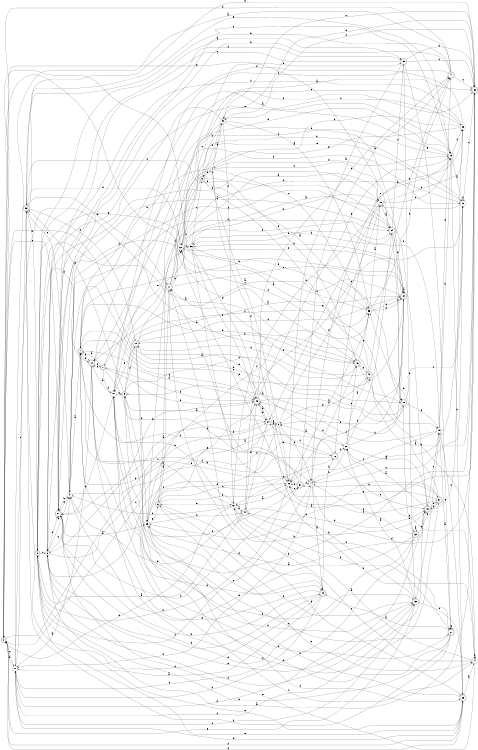 digraph n43_8 {
__start0 [label="" shape="none"];

rankdir=LR;
size="8,5";

s0 [style="rounded,filled", color="black", fillcolor="white" shape="doublecircle", label="0"];
s1 [style="rounded,filled", color="black", fillcolor="white" shape="doublecircle", label="1"];
s2 [style="filled", color="black", fillcolor="white" shape="circle", label="2"];
s3 [style="rounded,filled", color="black", fillcolor="white" shape="doublecircle", label="3"];
s4 [style="filled", color="black", fillcolor="white" shape="circle", label="4"];
s5 [style="filled", color="black", fillcolor="white" shape="circle", label="5"];
s6 [style="rounded,filled", color="black", fillcolor="white" shape="doublecircle", label="6"];
s7 [style="rounded,filled", color="black", fillcolor="white" shape="doublecircle", label="7"];
s8 [style="rounded,filled", color="black", fillcolor="white" shape="doublecircle", label="8"];
s9 [style="rounded,filled", color="black", fillcolor="white" shape="doublecircle", label="9"];
s10 [style="rounded,filled", color="black", fillcolor="white" shape="doublecircle", label="10"];
s11 [style="rounded,filled", color="black", fillcolor="white" shape="doublecircle", label="11"];
s12 [style="rounded,filled", color="black", fillcolor="white" shape="doublecircle", label="12"];
s13 [style="filled", color="black", fillcolor="white" shape="circle", label="13"];
s14 [style="filled", color="black", fillcolor="white" shape="circle", label="14"];
s15 [style="filled", color="black", fillcolor="white" shape="circle", label="15"];
s16 [style="rounded,filled", color="black", fillcolor="white" shape="doublecircle", label="16"];
s17 [style="filled", color="black", fillcolor="white" shape="circle", label="17"];
s18 [style="rounded,filled", color="black", fillcolor="white" shape="doublecircle", label="18"];
s19 [style="filled", color="black", fillcolor="white" shape="circle", label="19"];
s20 [style="filled", color="black", fillcolor="white" shape="circle", label="20"];
s21 [style="rounded,filled", color="black", fillcolor="white" shape="doublecircle", label="21"];
s22 [style="filled", color="black", fillcolor="white" shape="circle", label="22"];
s23 [style="filled", color="black", fillcolor="white" shape="circle", label="23"];
s24 [style="filled", color="black", fillcolor="white" shape="circle", label="24"];
s25 [style="filled", color="black", fillcolor="white" shape="circle", label="25"];
s26 [style="rounded,filled", color="black", fillcolor="white" shape="doublecircle", label="26"];
s27 [style="rounded,filled", color="black", fillcolor="white" shape="doublecircle", label="27"];
s28 [style="filled", color="black", fillcolor="white" shape="circle", label="28"];
s29 [style="rounded,filled", color="black", fillcolor="white" shape="doublecircle", label="29"];
s30 [style="rounded,filled", color="black", fillcolor="white" shape="doublecircle", label="30"];
s31 [style="rounded,filled", color="black", fillcolor="white" shape="doublecircle", label="31"];
s32 [style="rounded,filled", color="black", fillcolor="white" shape="doublecircle", label="32"];
s33 [style="rounded,filled", color="black", fillcolor="white" shape="doublecircle", label="33"];
s34 [style="rounded,filled", color="black", fillcolor="white" shape="doublecircle", label="34"];
s35 [style="filled", color="black", fillcolor="white" shape="circle", label="35"];
s36 [style="filled", color="black", fillcolor="white" shape="circle", label="36"];
s37 [style="rounded,filled", color="black", fillcolor="white" shape="doublecircle", label="37"];
s38 [style="rounded,filled", color="black", fillcolor="white" shape="doublecircle", label="38"];
s39 [style="rounded,filled", color="black", fillcolor="white" shape="doublecircle", label="39"];
s40 [style="filled", color="black", fillcolor="white" shape="circle", label="40"];
s41 [style="rounded,filled", color="black", fillcolor="white" shape="doublecircle", label="41"];
s42 [style="rounded,filled", color="black", fillcolor="white" shape="doublecircle", label="42"];
s43 [style="filled", color="black", fillcolor="white" shape="circle", label="43"];
s44 [style="rounded,filled", color="black", fillcolor="white" shape="doublecircle", label="44"];
s45 [style="rounded,filled", color="black", fillcolor="white" shape="doublecircle", label="45"];
s46 [style="rounded,filled", color="black", fillcolor="white" shape="doublecircle", label="46"];
s47 [style="filled", color="black", fillcolor="white" shape="circle", label="47"];
s48 [style="filled", color="black", fillcolor="white" shape="circle", label="48"];
s49 [style="rounded,filled", color="black", fillcolor="white" shape="doublecircle", label="49"];
s50 [style="filled", color="black", fillcolor="white" shape="circle", label="50"];
s51 [style="filled", color="black", fillcolor="white" shape="circle", label="51"];
s52 [style="rounded,filled", color="black", fillcolor="white" shape="doublecircle", label="52"];
s0 -> s18 [label="a"];
s0 -> s24 [label="b"];
s0 -> s17 [label="c"];
s0 -> s46 [label="d"];
s0 -> s34 [label="e"];
s0 -> s29 [label="f"];
s1 -> s7 [label="a"];
s1 -> s49 [label="b"];
s1 -> s12 [label="c"];
s1 -> s14 [label="d"];
s1 -> s38 [label="e"];
s1 -> s50 [label="f"];
s2 -> s47 [label="a"];
s2 -> s47 [label="b"];
s2 -> s24 [label="c"];
s2 -> s21 [label="d"];
s2 -> s39 [label="e"];
s2 -> s39 [label="f"];
s3 -> s18 [label="a"];
s3 -> s43 [label="b"];
s3 -> s48 [label="c"];
s3 -> s4 [label="d"];
s3 -> s46 [label="e"];
s3 -> s25 [label="f"];
s4 -> s43 [label="a"];
s4 -> s7 [label="b"];
s4 -> s35 [label="c"];
s4 -> s19 [label="d"];
s4 -> s1 [label="e"];
s4 -> s13 [label="f"];
s5 -> s4 [label="a"];
s5 -> s20 [label="b"];
s5 -> s2 [label="c"];
s5 -> s13 [label="d"];
s5 -> s14 [label="e"];
s5 -> s7 [label="f"];
s6 -> s11 [label="a"];
s6 -> s40 [label="b"];
s6 -> s20 [label="c"];
s6 -> s42 [label="d"];
s6 -> s49 [label="e"];
s6 -> s20 [label="f"];
s7 -> s19 [label="a"];
s7 -> s30 [label="b"];
s7 -> s49 [label="c"];
s7 -> s49 [label="d"];
s7 -> s30 [label="e"];
s7 -> s12 [label="f"];
s8 -> s33 [label="a"];
s8 -> s46 [label="b"];
s8 -> s2 [label="c"];
s8 -> s12 [label="d"];
s8 -> s29 [label="e"];
s8 -> s14 [label="f"];
s9 -> s24 [label="a"];
s9 -> s39 [label="b"];
s9 -> s46 [label="c"];
s9 -> s10 [label="d"];
s9 -> s52 [label="e"];
s9 -> s35 [label="f"];
s10 -> s30 [label="a"];
s10 -> s25 [label="b"];
s10 -> s27 [label="c"];
s10 -> s30 [label="d"];
s10 -> s50 [label="e"];
s10 -> s34 [label="f"];
s11 -> s38 [label="a"];
s11 -> s22 [label="b"];
s11 -> s23 [label="c"];
s11 -> s29 [label="d"];
s11 -> s30 [label="e"];
s11 -> s33 [label="f"];
s12 -> s17 [label="a"];
s12 -> s42 [label="b"];
s12 -> s31 [label="c"];
s12 -> s51 [label="d"];
s12 -> s7 [label="e"];
s12 -> s1 [label="f"];
s13 -> s34 [label="a"];
s13 -> s51 [label="b"];
s13 -> s19 [label="c"];
s13 -> s23 [label="d"];
s13 -> s24 [label="e"];
s13 -> s2 [label="f"];
s14 -> s42 [label="a"];
s14 -> s28 [label="b"];
s14 -> s15 [label="c"];
s14 -> s38 [label="d"];
s14 -> s19 [label="e"];
s14 -> s17 [label="f"];
s15 -> s6 [label="a"];
s15 -> s12 [label="b"];
s15 -> s38 [label="c"];
s15 -> s14 [label="d"];
s15 -> s22 [label="e"];
s15 -> s15 [label="f"];
s16 -> s28 [label="a"];
s16 -> s11 [label="b"];
s16 -> s23 [label="c"];
s16 -> s31 [label="d"];
s16 -> s48 [label="e"];
s16 -> s13 [label="f"];
s17 -> s46 [label="a"];
s17 -> s0 [label="b"];
s17 -> s39 [label="c"];
s17 -> s16 [label="d"];
s17 -> s52 [label="e"];
s17 -> s16 [label="f"];
s18 -> s9 [label="a"];
s18 -> s47 [label="b"];
s18 -> s15 [label="c"];
s18 -> s48 [label="d"];
s18 -> s32 [label="e"];
s18 -> s11 [label="f"];
s19 -> s15 [label="a"];
s19 -> s29 [label="b"];
s19 -> s50 [label="c"];
s19 -> s12 [label="d"];
s19 -> s2 [label="e"];
s19 -> s23 [label="f"];
s20 -> s51 [label="a"];
s20 -> s8 [label="b"];
s20 -> s22 [label="c"];
s20 -> s4 [label="d"];
s20 -> s37 [label="e"];
s20 -> s35 [label="f"];
s21 -> s25 [label="a"];
s21 -> s42 [label="b"];
s21 -> s0 [label="c"];
s21 -> s37 [label="d"];
s21 -> s47 [label="e"];
s21 -> s33 [label="f"];
s22 -> s13 [label="a"];
s22 -> s15 [label="b"];
s22 -> s36 [label="c"];
s22 -> s52 [label="d"];
s22 -> s8 [label="e"];
s22 -> s21 [label="f"];
s23 -> s26 [label="a"];
s23 -> s4 [label="b"];
s23 -> s43 [label="c"];
s23 -> s21 [label="d"];
s23 -> s3 [label="e"];
s23 -> s2 [label="f"];
s24 -> s21 [label="a"];
s24 -> s5 [label="b"];
s24 -> s0 [label="c"];
s24 -> s44 [label="d"];
s24 -> s49 [label="e"];
s24 -> s5 [label="f"];
s25 -> s28 [label="a"];
s25 -> s44 [label="b"];
s25 -> s42 [label="c"];
s25 -> s29 [label="d"];
s25 -> s6 [label="e"];
s25 -> s20 [label="f"];
s26 -> s5 [label="a"];
s26 -> s7 [label="b"];
s26 -> s51 [label="c"];
s26 -> s28 [label="d"];
s26 -> s16 [label="e"];
s26 -> s24 [label="f"];
s27 -> s42 [label="a"];
s27 -> s8 [label="b"];
s27 -> s50 [label="c"];
s27 -> s9 [label="d"];
s27 -> s27 [label="e"];
s27 -> s52 [label="f"];
s28 -> s45 [label="a"];
s28 -> s30 [label="b"];
s28 -> s46 [label="c"];
s28 -> s34 [label="d"];
s28 -> s10 [label="e"];
s28 -> s16 [label="f"];
s29 -> s40 [label="a"];
s29 -> s25 [label="b"];
s29 -> s48 [label="c"];
s29 -> s17 [label="d"];
s29 -> s8 [label="e"];
s29 -> s0 [label="f"];
s30 -> s30 [label="a"];
s30 -> s36 [label="b"];
s30 -> s12 [label="c"];
s30 -> s14 [label="d"];
s30 -> s5 [label="e"];
s30 -> s22 [label="f"];
s31 -> s25 [label="a"];
s31 -> s37 [label="b"];
s31 -> s16 [label="c"];
s31 -> s35 [label="d"];
s31 -> s20 [label="e"];
s31 -> s20 [label="f"];
s32 -> s32 [label="a"];
s32 -> s17 [label="b"];
s32 -> s16 [label="c"];
s32 -> s2 [label="d"];
s32 -> s47 [label="e"];
s32 -> s14 [label="f"];
s33 -> s20 [label="a"];
s33 -> s38 [label="b"];
s33 -> s8 [label="c"];
s33 -> s39 [label="d"];
s33 -> s27 [label="e"];
s33 -> s38 [label="f"];
s34 -> s2 [label="a"];
s34 -> s36 [label="b"];
s34 -> s18 [label="c"];
s34 -> s52 [label="d"];
s34 -> s30 [label="e"];
s34 -> s33 [label="f"];
s35 -> s13 [label="a"];
s35 -> s41 [label="b"];
s35 -> s0 [label="c"];
s35 -> s30 [label="d"];
s35 -> s30 [label="e"];
s35 -> s25 [label="f"];
s36 -> s31 [label="a"];
s36 -> s13 [label="b"];
s36 -> s3 [label="c"];
s36 -> s35 [label="d"];
s36 -> s49 [label="e"];
s36 -> s49 [label="f"];
s37 -> s41 [label="a"];
s37 -> s11 [label="b"];
s37 -> s20 [label="c"];
s37 -> s14 [label="d"];
s37 -> s9 [label="e"];
s37 -> s7 [label="f"];
s38 -> s2 [label="a"];
s38 -> s50 [label="b"];
s38 -> s43 [label="c"];
s38 -> s43 [label="d"];
s38 -> s25 [label="e"];
s38 -> s43 [label="f"];
s39 -> s28 [label="a"];
s39 -> s44 [label="b"];
s39 -> s29 [label="c"];
s39 -> s48 [label="d"];
s39 -> s0 [label="e"];
s39 -> s6 [label="f"];
s40 -> s51 [label="a"];
s40 -> s49 [label="b"];
s40 -> s51 [label="c"];
s40 -> s40 [label="d"];
s40 -> s21 [label="e"];
s40 -> s28 [label="f"];
s41 -> s17 [label="a"];
s41 -> s21 [label="b"];
s41 -> s38 [label="c"];
s41 -> s0 [label="d"];
s41 -> s21 [label="e"];
s41 -> s50 [label="f"];
s42 -> s17 [label="a"];
s42 -> s26 [label="b"];
s42 -> s17 [label="c"];
s42 -> s21 [label="d"];
s42 -> s7 [label="e"];
s42 -> s52 [label="f"];
s43 -> s35 [label="a"];
s43 -> s3 [label="b"];
s43 -> s22 [label="c"];
s43 -> s51 [label="d"];
s43 -> s18 [label="e"];
s43 -> s47 [label="f"];
s44 -> s8 [label="a"];
s44 -> s49 [label="b"];
s44 -> s15 [label="c"];
s44 -> s16 [label="d"];
s44 -> s47 [label="e"];
s44 -> s27 [label="f"];
s45 -> s22 [label="a"];
s45 -> s40 [label="b"];
s45 -> s10 [label="c"];
s45 -> s7 [label="d"];
s45 -> s5 [label="e"];
s45 -> s41 [label="f"];
s46 -> s38 [label="a"];
s46 -> s10 [label="b"];
s46 -> s45 [label="c"];
s46 -> s20 [label="d"];
s46 -> s35 [label="e"];
s46 -> s22 [label="f"];
s47 -> s7 [label="a"];
s47 -> s21 [label="b"];
s47 -> s34 [label="c"];
s47 -> s34 [label="d"];
s47 -> s52 [label="e"];
s47 -> s26 [label="f"];
s48 -> s27 [label="a"];
s48 -> s19 [label="b"];
s48 -> s20 [label="c"];
s48 -> s36 [label="d"];
s48 -> s41 [label="e"];
s48 -> s49 [label="f"];
s49 -> s24 [label="a"];
s49 -> s1 [label="b"];
s49 -> s41 [label="c"];
s49 -> s2 [label="d"];
s49 -> s19 [label="e"];
s49 -> s18 [label="f"];
s50 -> s12 [label="a"];
s50 -> s21 [label="b"];
s50 -> s40 [label="c"];
s50 -> s15 [label="d"];
s50 -> s9 [label="e"];
s50 -> s39 [label="f"];
s51 -> s44 [label="a"];
s51 -> s50 [label="b"];
s51 -> s47 [label="c"];
s51 -> s0 [label="d"];
s51 -> s6 [label="e"];
s51 -> s27 [label="f"];
s52 -> s38 [label="a"];
s52 -> s10 [label="b"];
s52 -> s19 [label="c"];
s52 -> s11 [label="d"];
s52 -> s19 [label="e"];
s52 -> s8 [label="f"];

}